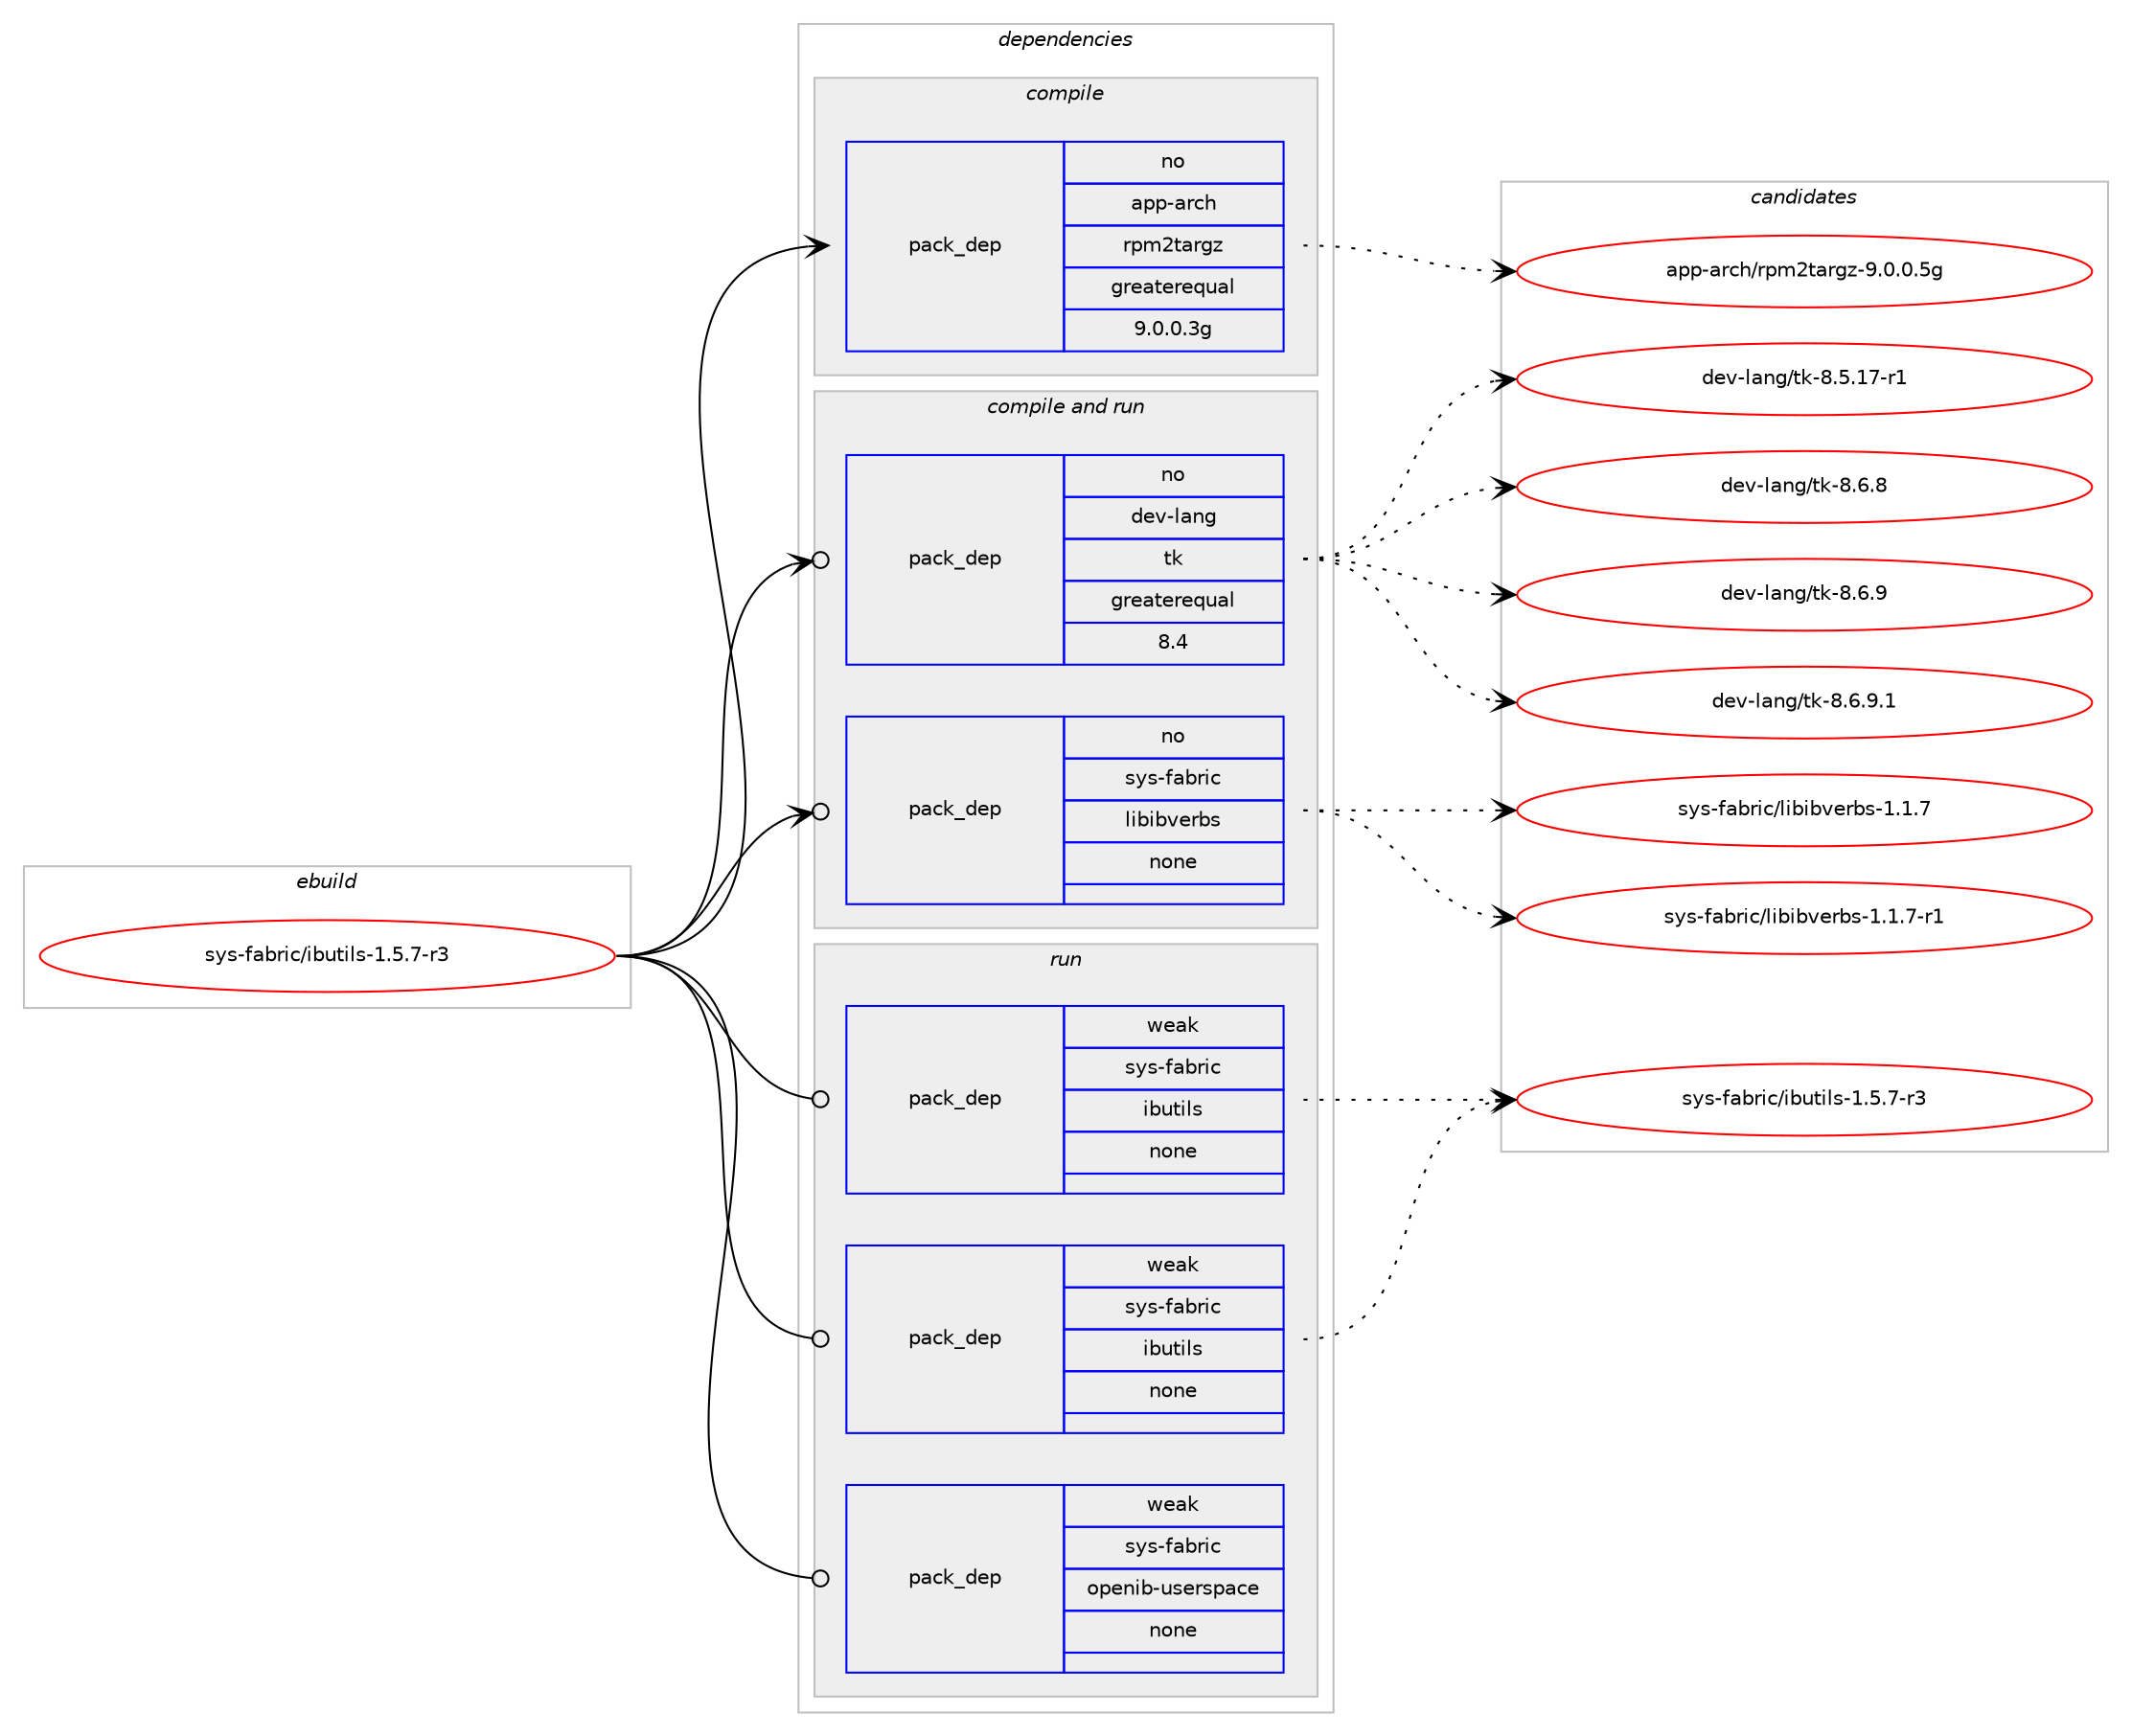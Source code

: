 digraph prolog {

# *************
# Graph options
# *************

newrank=true;
concentrate=true;
compound=true;
graph [rankdir=LR,fontname=Helvetica,fontsize=10,ranksep=1.5];#, ranksep=2.5, nodesep=0.2];
edge  [arrowhead=vee];
node  [fontname=Helvetica,fontsize=10];

# **********
# The ebuild
# **********

subgraph cluster_leftcol {
color=gray;
rank=same;
label=<<i>ebuild</i>>;
id [label="sys-fabric/ibutils-1.5.7-r3", color=red, width=4, href="../sys-fabric/ibutils-1.5.7-r3.svg"];
}

# ****************
# The dependencies
# ****************

subgraph cluster_midcol {
color=gray;
label=<<i>dependencies</i>>;
subgraph cluster_compile {
fillcolor="#eeeeee";
style=filled;
label=<<i>compile</i>>;
subgraph pack661094 {
dependency890808 [label=<<TABLE BORDER="0" CELLBORDER="1" CELLSPACING="0" CELLPADDING="4" WIDTH="220"><TR><TD ROWSPAN="6" CELLPADDING="30">pack_dep</TD></TR><TR><TD WIDTH="110">no</TD></TR><TR><TD>app-arch</TD></TR><TR><TD>rpm2targz</TD></TR><TR><TD>greaterequal</TD></TR><TR><TD>9.0.0.3g</TD></TR></TABLE>>, shape=none, color=blue];
}
id:e -> dependency890808:w [weight=20,style="solid",arrowhead="vee"];
}
subgraph cluster_compileandrun {
fillcolor="#eeeeee";
style=filled;
label=<<i>compile and run</i>>;
subgraph pack661095 {
dependency890809 [label=<<TABLE BORDER="0" CELLBORDER="1" CELLSPACING="0" CELLPADDING="4" WIDTH="220"><TR><TD ROWSPAN="6" CELLPADDING="30">pack_dep</TD></TR><TR><TD WIDTH="110">no</TD></TR><TR><TD>dev-lang</TD></TR><TR><TD>tk</TD></TR><TR><TD>greaterequal</TD></TR><TR><TD>8.4</TD></TR></TABLE>>, shape=none, color=blue];
}
id:e -> dependency890809:w [weight=20,style="solid",arrowhead="odotvee"];
subgraph pack661096 {
dependency890810 [label=<<TABLE BORDER="0" CELLBORDER="1" CELLSPACING="0" CELLPADDING="4" WIDTH="220"><TR><TD ROWSPAN="6" CELLPADDING="30">pack_dep</TD></TR><TR><TD WIDTH="110">no</TD></TR><TR><TD>sys-fabric</TD></TR><TR><TD>libibverbs</TD></TR><TR><TD>none</TD></TR><TR><TD></TD></TR></TABLE>>, shape=none, color=blue];
}
id:e -> dependency890810:w [weight=20,style="solid",arrowhead="odotvee"];
}
subgraph cluster_run {
fillcolor="#eeeeee";
style=filled;
label=<<i>run</i>>;
subgraph pack661097 {
dependency890811 [label=<<TABLE BORDER="0" CELLBORDER="1" CELLSPACING="0" CELLPADDING="4" WIDTH="220"><TR><TD ROWSPAN="6" CELLPADDING="30">pack_dep</TD></TR><TR><TD WIDTH="110">weak</TD></TR><TR><TD>sys-fabric</TD></TR><TR><TD>ibutils</TD></TR><TR><TD>none</TD></TR><TR><TD></TD></TR></TABLE>>, shape=none, color=blue];
}
id:e -> dependency890811:w [weight=20,style="solid",arrowhead="odot"];
subgraph pack661098 {
dependency890812 [label=<<TABLE BORDER="0" CELLBORDER="1" CELLSPACING="0" CELLPADDING="4" WIDTH="220"><TR><TD ROWSPAN="6" CELLPADDING="30">pack_dep</TD></TR><TR><TD WIDTH="110">weak</TD></TR><TR><TD>sys-fabric</TD></TR><TR><TD>ibutils</TD></TR><TR><TD>none</TD></TR><TR><TD></TD></TR></TABLE>>, shape=none, color=blue];
}
id:e -> dependency890812:w [weight=20,style="solid",arrowhead="odot"];
subgraph pack661099 {
dependency890813 [label=<<TABLE BORDER="0" CELLBORDER="1" CELLSPACING="0" CELLPADDING="4" WIDTH="220"><TR><TD ROWSPAN="6" CELLPADDING="30">pack_dep</TD></TR><TR><TD WIDTH="110">weak</TD></TR><TR><TD>sys-fabric</TD></TR><TR><TD>openib-userspace</TD></TR><TR><TD>none</TD></TR><TR><TD></TD></TR></TABLE>>, shape=none, color=blue];
}
id:e -> dependency890813:w [weight=20,style="solid",arrowhead="odot"];
}
}

# **************
# The candidates
# **************

subgraph cluster_choices {
rank=same;
color=gray;
label=<<i>candidates</i>>;

subgraph choice661094 {
color=black;
nodesep=1;
choice971121124597114991044711411210950116971141031224557464846484653103 [label="app-arch/rpm2targz-9.0.0.5g", color=red, width=4,href="../app-arch/rpm2targz-9.0.0.5g.svg"];
dependency890808:e -> choice971121124597114991044711411210950116971141031224557464846484653103:w [style=dotted,weight="100"];
}
subgraph choice661095 {
color=black;
nodesep=1;
choice100101118451089711010347116107455646534649554511449 [label="dev-lang/tk-8.5.17-r1", color=red, width=4,href="../dev-lang/tk-8.5.17-r1.svg"];
choice100101118451089711010347116107455646544656 [label="dev-lang/tk-8.6.8", color=red, width=4,href="../dev-lang/tk-8.6.8.svg"];
choice100101118451089711010347116107455646544657 [label="dev-lang/tk-8.6.9", color=red, width=4,href="../dev-lang/tk-8.6.9.svg"];
choice1001011184510897110103471161074556465446574649 [label="dev-lang/tk-8.6.9.1", color=red, width=4,href="../dev-lang/tk-8.6.9.1.svg"];
dependency890809:e -> choice100101118451089711010347116107455646534649554511449:w [style=dotted,weight="100"];
dependency890809:e -> choice100101118451089711010347116107455646544656:w [style=dotted,weight="100"];
dependency890809:e -> choice100101118451089711010347116107455646544657:w [style=dotted,weight="100"];
dependency890809:e -> choice1001011184510897110103471161074556465446574649:w [style=dotted,weight="100"];
}
subgraph choice661096 {
color=black;
nodesep=1;
choice1151211154510297981141059947108105981059811810111498115454946494655 [label="sys-fabric/libibverbs-1.1.7", color=red, width=4,href="../sys-fabric/libibverbs-1.1.7.svg"];
choice11512111545102979811410599471081059810598118101114981154549464946554511449 [label="sys-fabric/libibverbs-1.1.7-r1", color=red, width=4,href="../sys-fabric/libibverbs-1.1.7-r1.svg"];
dependency890810:e -> choice1151211154510297981141059947108105981059811810111498115454946494655:w [style=dotted,weight="100"];
dependency890810:e -> choice11512111545102979811410599471081059810598118101114981154549464946554511449:w [style=dotted,weight="100"];
}
subgraph choice661097 {
color=black;
nodesep=1;
choice1151211154510297981141059947105981171161051081154549465346554511451 [label="sys-fabric/ibutils-1.5.7-r3", color=red, width=4,href="../sys-fabric/ibutils-1.5.7-r3.svg"];
dependency890811:e -> choice1151211154510297981141059947105981171161051081154549465346554511451:w [style=dotted,weight="100"];
}
subgraph choice661098 {
color=black;
nodesep=1;
choice1151211154510297981141059947105981171161051081154549465346554511451 [label="sys-fabric/ibutils-1.5.7-r3", color=red, width=4,href="../sys-fabric/ibutils-1.5.7-r3.svg"];
dependency890812:e -> choice1151211154510297981141059947105981171161051081154549465346554511451:w [style=dotted,weight="100"];
}
subgraph choice661099 {
color=black;
nodesep=1;
}
}

}
